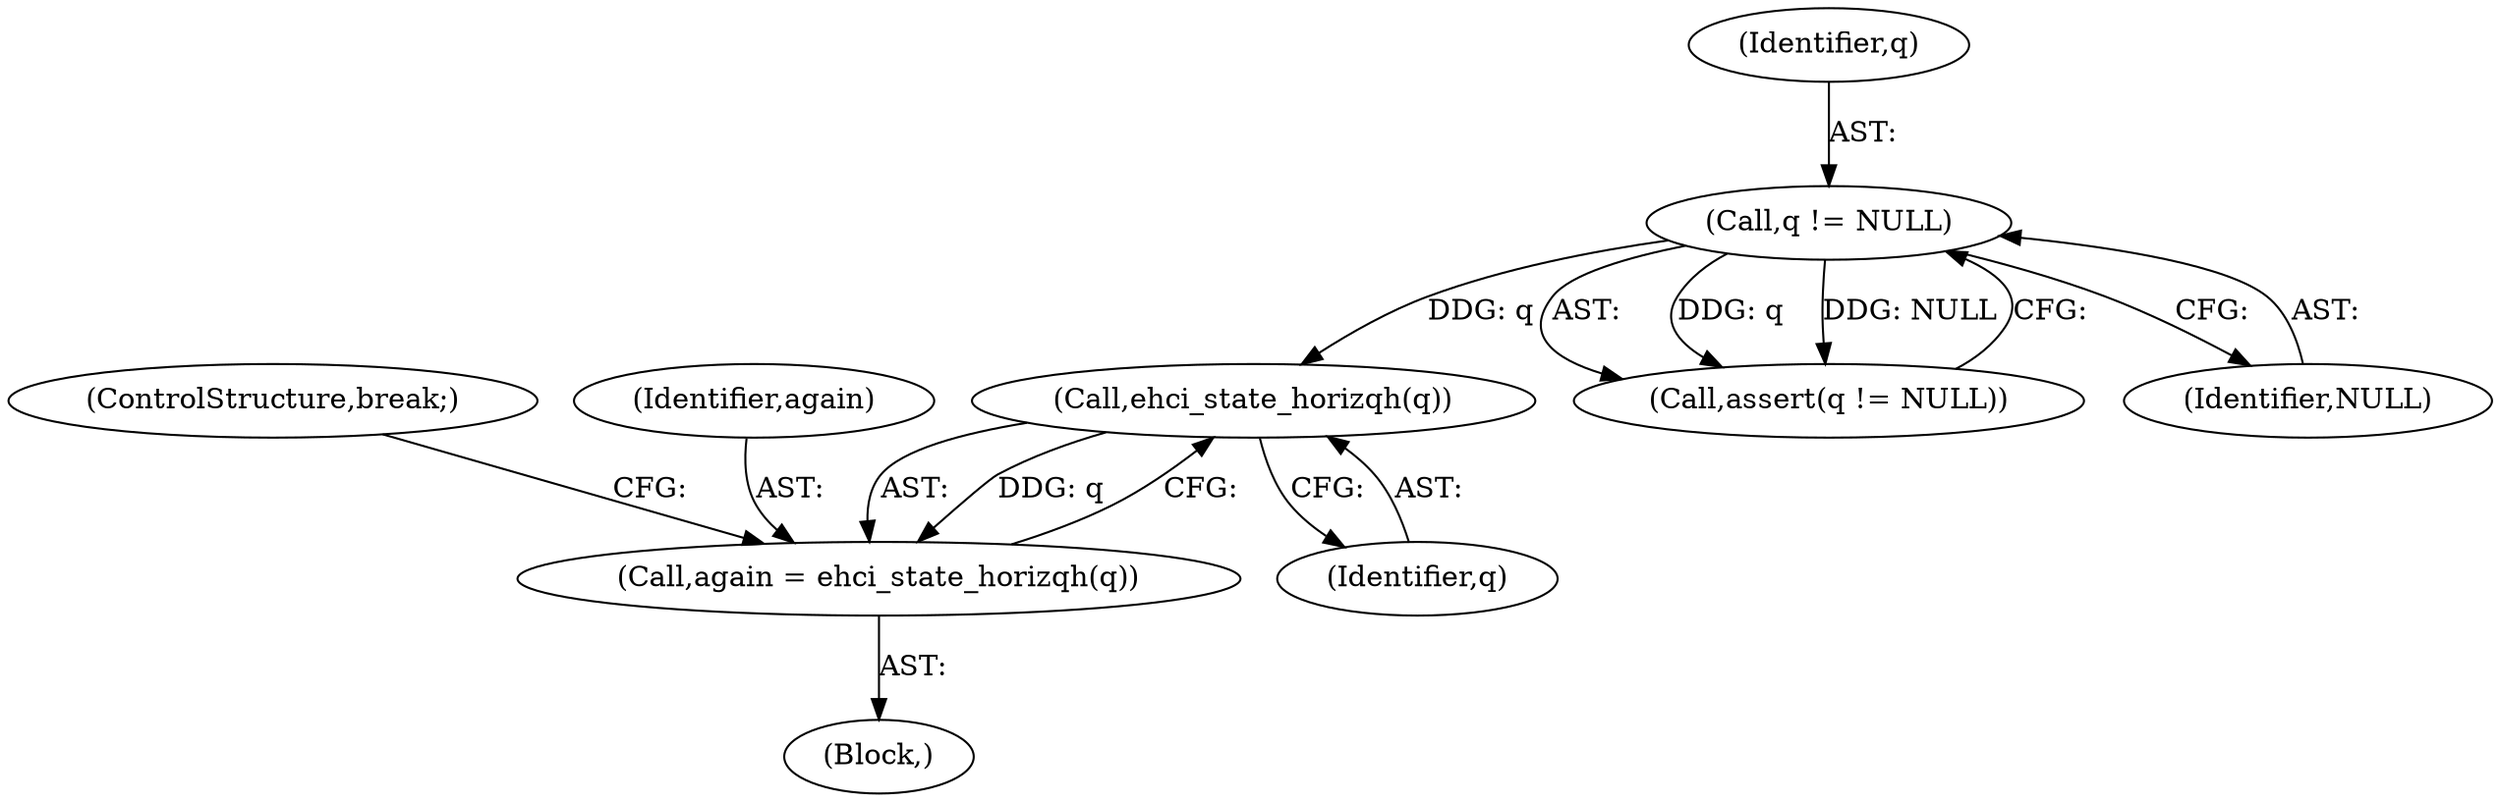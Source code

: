 digraph "0_qemu_1ae3f2f178087711f9591350abad133525ba93f2@pointer" {
"1000191" [label="(Call,ehci_state_horizqh(q))"];
"1000186" [label="(Call,q != NULL)"];
"1000189" [label="(Call,again = ehci_state_horizqh(q))"];
"1000186" [label="(Call,q != NULL)"];
"1000185" [label="(Call,assert(q != NULL))"];
"1000187" [label="(Identifier,q)"];
"1000189" [label="(Call,again = ehci_state_horizqh(q))"];
"1000193" [label="(ControlStructure,break;)"];
"1000192" [label="(Identifier,q)"];
"1000191" [label="(Call,ehci_state_horizqh(q))"];
"1000190" [label="(Identifier,again)"];
"1000188" [label="(Identifier,NULL)"];
"1000114" [label="(Block,)"];
"1000191" -> "1000189"  [label="AST: "];
"1000191" -> "1000192"  [label="CFG: "];
"1000192" -> "1000191"  [label="AST: "];
"1000189" -> "1000191"  [label="CFG: "];
"1000191" -> "1000189"  [label="DDG: q"];
"1000186" -> "1000191"  [label="DDG: q"];
"1000186" -> "1000185"  [label="AST: "];
"1000186" -> "1000188"  [label="CFG: "];
"1000187" -> "1000186"  [label="AST: "];
"1000188" -> "1000186"  [label="AST: "];
"1000185" -> "1000186"  [label="CFG: "];
"1000186" -> "1000185"  [label="DDG: q"];
"1000186" -> "1000185"  [label="DDG: NULL"];
"1000189" -> "1000114"  [label="AST: "];
"1000190" -> "1000189"  [label="AST: "];
"1000193" -> "1000189"  [label="CFG: "];
}
